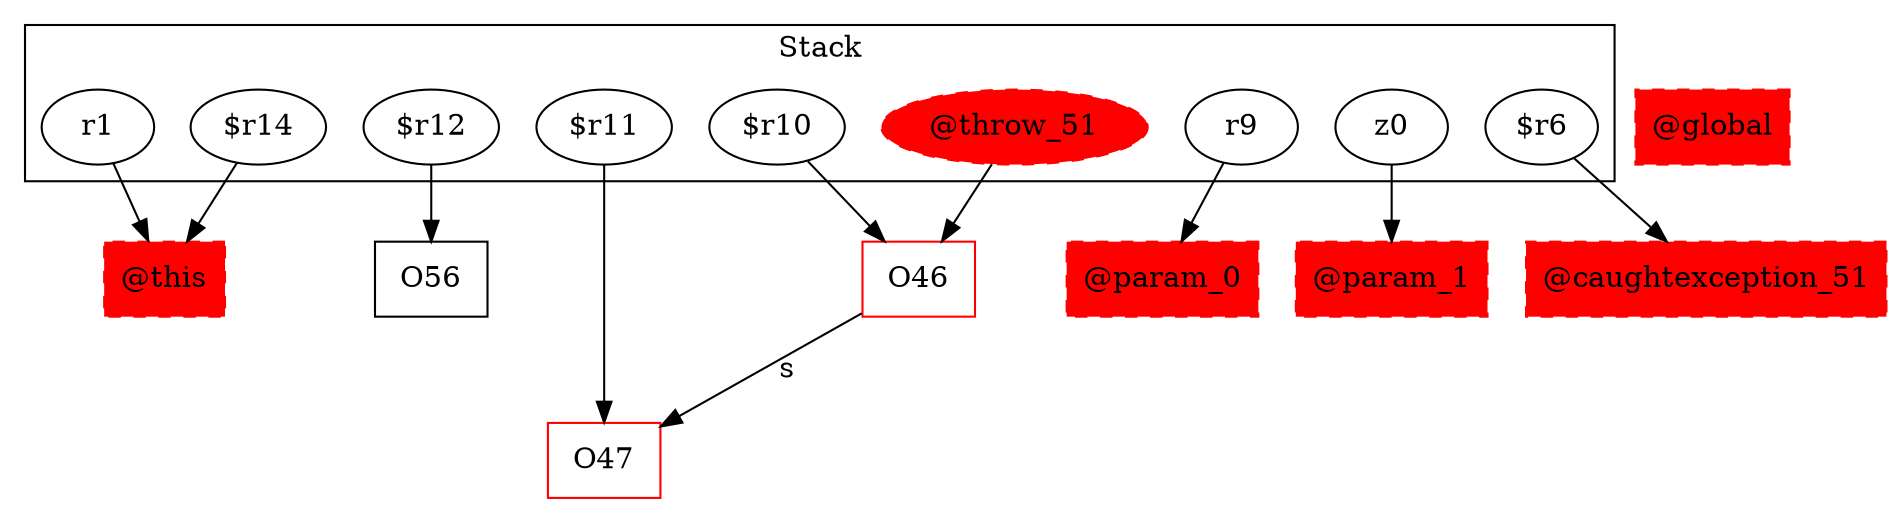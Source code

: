 digraph sample {
  rankDir="LR";
  subgraph cluster_0 {
    label="Stack"
    "r1"; "$r12"; "$r11"; "$r10"; "r9"; "z0"; "$r14"; "$r6"; "@throw_51"; 
  }
  "r1" -> { "@this"[shape=box]};
  "$r12" -> { O56[shape=box]};
  "$r11" -> { O47[shape=box]};
  "$r10" -> { O46[shape=box]};
  "r9" -> { "@param_0"[shape=box]};
  "z0" -> { "@param_1"[shape=box]};
  "$r14" -> { "@this"[shape=box]};
  "$r6" -> { "@caughtexception_51"[shape=box]};
  "@throw_51" -> { O46[shape=box]};
  "@throw_51"[style="filled,dashed"]; 
  O46 -> O47[label="s", weight="0.2"]
  "@global"[shape=box, style="filled,dashed"];
  "@this"[shape=box, style="filled,dashed"];
  "@param_0"[shape=box, style="filled,dashed"];
  "@param_1"[shape=box, style="filled,dashed"];
  "@caughtexception_51"[shape=box, style="filled,dashed"];
  O46[color="red"];
  O47[color="red"];
  "@global"[color="red"];
  "@this"[color="red"];
  "@param_0"[color="red"];
  "@param_1"[color="red"];
  "@throw_51"[color="red"];
  "@caughtexception_51"[color="red"];
}
